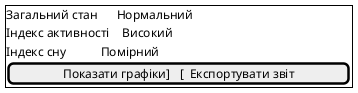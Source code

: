 @startsalt
{+
  Загальний стан      Нормальний
  Індекс активності    Високий
  Індекс сну           Помірний
  [Показати графіки]   [  Експортувати звіт  ]
}
@endsalt

